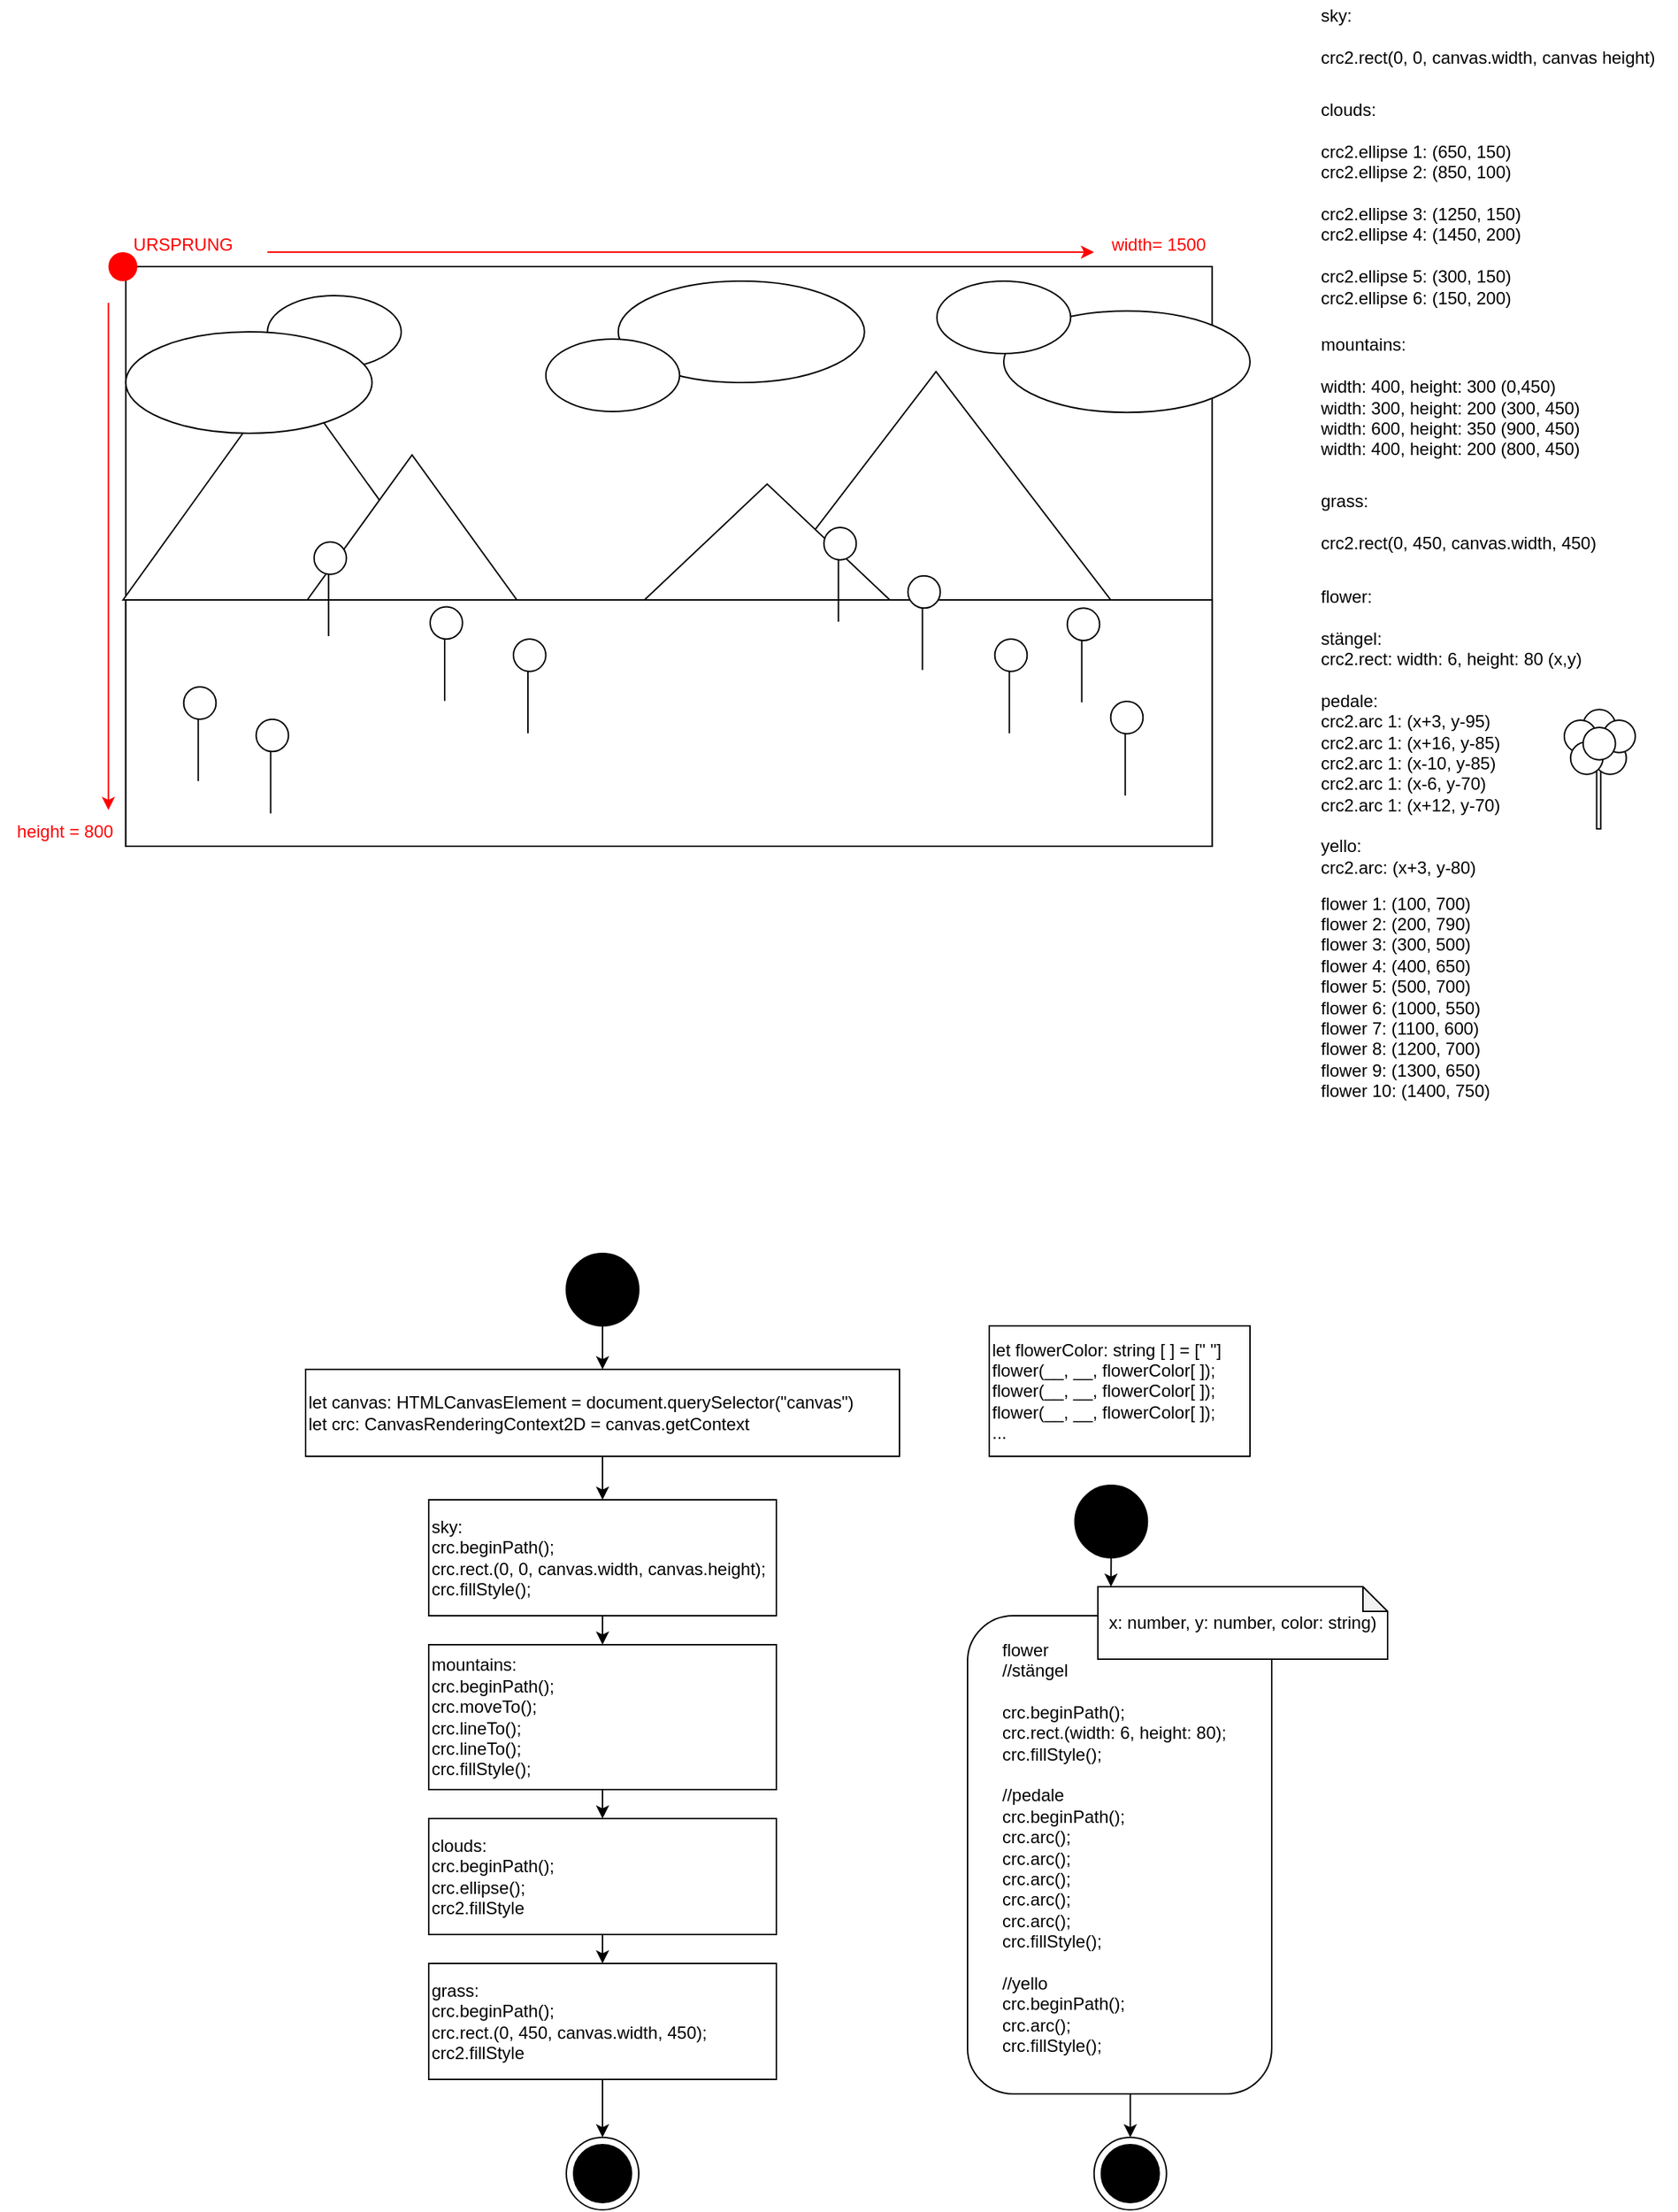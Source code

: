 <mxfile version="14.6.13" type="device"><diagram id="CB3VdxcIu9SX_x98VI6c" name="Page-1"><mxGraphModel dx="2011" dy="1069" grid="1" gridSize="10" guides="1" tooltips="1" connect="1" arrows="1" fold="1" page="1" pageScale="1" pageWidth="1169" pageHeight="827" math="0" shadow="0"><root><mxCell id="0"/><mxCell id="1" parent="0"/><mxCell id="Avsr7Xdw9o1VENiM4Kz9-10" value="" style="rounded=0;whiteSpace=wrap;html=1;fillColor=none;" vertex="1" parent="1"><mxGeometry x="1102.33" y="556.99" width="2.85" height="60" as="geometry"/></mxCell><mxCell id="6sSe7KlFRVSt4GX3rTPw-1" value="" style="rounded=0;whiteSpace=wrap;html=1;" parent="1" vertex="1"><mxGeometry x="86.84" y="229" width="750" height="400" as="geometry"/></mxCell><mxCell id="6sSe7KlFRVSt4GX3rTPw-2" value="" style="rounded=0;whiteSpace=wrap;html=1;" parent="1" vertex="1"><mxGeometry x="86.84" y="459.0" width="750" height="170" as="geometry"/></mxCell><mxCell id="jPpT3p6YUMCDIQQB51Po-1" value="" style="triangle;whiteSpace=wrap;html=1;rotation=-90;" parent="1" vertex="1"><mxGeometry x="567.47" y="259.63" width="157.5" height="241.25" as="geometry"/></mxCell><mxCell id="jPpT3p6YUMCDIQQB51Po-2" value="" style="triangle;whiteSpace=wrap;html=1;rotation=-90;" parent="1" vertex="1"><mxGeometry x="489.65" y="334.32" width="80" height="169.37" as="geometry"/></mxCell><mxCell id="jPpT3p6YUMCDIQQB51Po-3" value="" style="triangle;whiteSpace=wrap;html=1;rotation=-90;" parent="1" vertex="1"><mxGeometry x="119.49" y="266.98" width="157.5" height="226.56" as="geometry"/></mxCell><mxCell id="jPpT3p6YUMCDIQQB51Po-4" value="" style="triangle;whiteSpace=wrap;html=1;rotation=-90;" parent="1" vertex="1"><mxGeometry x="234.49" y="336.67" width="100" height="144.68" as="geometry"/></mxCell><mxCell id="jPpT3p6YUMCDIQQB51Po-6" value="" style="ellipse;whiteSpace=wrap;html=1;" parent="1" vertex="1"><mxGeometry x="426.84" y="239" width="170" height="70" as="geometry"/></mxCell><mxCell id="jPpT3p6YUMCDIQQB51Po-7" value="" style="ellipse;whiteSpace=wrap;html=1;" parent="1" vertex="1"><mxGeometry x="376.84" y="279.0" width="92.35" height="50" as="geometry"/></mxCell><mxCell id="jPpT3p6YUMCDIQQB51Po-8" value="" style="ellipse;whiteSpace=wrap;html=1;" parent="1" vertex="1"><mxGeometry x="693" y="259.63" width="170" height="70" as="geometry"/></mxCell><mxCell id="jPpT3p6YUMCDIQQB51Po-9" value="" style="ellipse;whiteSpace=wrap;html=1;" parent="1" vertex="1"><mxGeometry x="646.84" y="239" width="92.35" height="50" as="geometry"/></mxCell><mxCell id="jPpT3p6YUMCDIQQB51Po-10" value="" style="ellipse;whiteSpace=wrap;html=1;" parent="1" vertex="1"><mxGeometry x="184.64" y="249" width="92.35" height="50" as="geometry"/></mxCell><mxCell id="jPpT3p6YUMCDIQQB51Po-11" value="" style="ellipse;whiteSpace=wrap;html=1;" parent="1" vertex="1"><mxGeometry x="86.84" y="274.0" width="170" height="70" as="geometry"/></mxCell><mxCell id="jPpT3p6YUMCDIQQB51Po-13" value="" style="endArrow=none;html=1;" parent="1" edge="1"><mxGeometry width="50" height="50" relative="1" as="geometry"><mxPoint x="136.84" y="584.01" as="sourcePoint"/><mxPoint x="136.84" y="534" as="targetPoint"/></mxGeometry></mxCell><mxCell id="jPpT3p6YUMCDIQQB51Po-14" value="" style="ellipse;whiteSpace=wrap;html=1;aspect=fixed;" parent="1" vertex="1"><mxGeometry x="126.84" y="519" width="22.33" height="22.33" as="geometry"/></mxCell><mxCell id="jPpT3p6YUMCDIQQB51Po-15" value="" style="endArrow=none;html=1;" parent="1" edge="1"><mxGeometry width="50" height="50" relative="1" as="geometry"><mxPoint x="226.84" y="484.01" as="sourcePoint"/><mxPoint x="226.84" y="434.0" as="targetPoint"/></mxGeometry></mxCell><mxCell id="jPpT3p6YUMCDIQQB51Po-16" value="" style="ellipse;whiteSpace=wrap;html=1;aspect=fixed;" parent="1" vertex="1"><mxGeometry x="216.84" y="419.0" width="22.33" height="22.33" as="geometry"/></mxCell><mxCell id="jPpT3p6YUMCDIQQB51Po-17" value="" style="endArrow=none;html=1;" parent="1" edge="1"><mxGeometry width="50" height="50" relative="1" as="geometry"><mxPoint x="186.84" y="606.34" as="sourcePoint"/><mxPoint x="186.84" y="556.33" as="targetPoint"/></mxGeometry></mxCell><mxCell id="jPpT3p6YUMCDIQQB51Po-18" value="" style="ellipse;whiteSpace=wrap;html=1;aspect=fixed;" parent="1" vertex="1"><mxGeometry x="176.84" y="541.33" width="22.33" height="22.33" as="geometry"/></mxCell><mxCell id="jPpT3p6YUMCDIQQB51Po-19" value="" style="endArrow=none;html=1;" parent="1" edge="1"><mxGeometry width="50" height="50" relative="1" as="geometry"><mxPoint x="306.99" y="528.7" as="sourcePoint"/><mxPoint x="306.99" y="478.69" as="targetPoint"/></mxGeometry></mxCell><mxCell id="jPpT3p6YUMCDIQQB51Po-20" value="" style="ellipse;whiteSpace=wrap;html=1;aspect=fixed;" parent="1" vertex="1"><mxGeometry x="296.99" y="463.69" width="22.33" height="22.33" as="geometry"/></mxCell><mxCell id="jPpT3p6YUMCDIQQB51Po-21" value="" style="endArrow=none;html=1;" parent="1" edge="1"><mxGeometry width="50" height="50" relative="1" as="geometry"><mxPoint x="364.49" y="551.03" as="sourcePoint"/><mxPoint x="364.49" y="501.02" as="targetPoint"/></mxGeometry></mxCell><mxCell id="jPpT3p6YUMCDIQQB51Po-22" value="" style="ellipse;whiteSpace=wrap;html=1;aspect=fixed;" parent="1" vertex="1"><mxGeometry x="354.49" y="486.02" width="22.33" height="22.33" as="geometry"/></mxCell><mxCell id="jPpT3p6YUMCDIQQB51Po-23" value="" style="endArrow=none;html=1;" parent="1" edge="1"><mxGeometry width="50" height="50" relative="1" as="geometry"><mxPoint x="578.84" y="474.01" as="sourcePoint"/><mxPoint x="578.84" y="424.0" as="targetPoint"/></mxGeometry></mxCell><mxCell id="jPpT3p6YUMCDIQQB51Po-24" value="" style="ellipse;whiteSpace=wrap;html=1;aspect=fixed;" parent="1" vertex="1"><mxGeometry x="568.84" y="409.0" width="22.33" height="22.33" as="geometry"/></mxCell><mxCell id="jPpT3p6YUMCDIQQB51Po-25" value="" style="endArrow=none;html=1;" parent="1" edge="1"><mxGeometry width="50" height="50" relative="1" as="geometry"><mxPoint x="636.84" y="507.36" as="sourcePoint"/><mxPoint x="636.84" y="457.35" as="targetPoint"/></mxGeometry></mxCell><mxCell id="jPpT3p6YUMCDIQQB51Po-26" value="" style="ellipse;whiteSpace=wrap;html=1;aspect=fixed;" parent="1" vertex="1"><mxGeometry x="626.84" y="442.35" width="22.33" height="22.33" as="geometry"/></mxCell><mxCell id="jPpT3p6YUMCDIQQB51Po-27" value="" style="endArrow=none;html=1;" parent="1" edge="1"><mxGeometry width="50" height="50" relative="1" as="geometry"><mxPoint x="696.84" y="551.03" as="sourcePoint"/><mxPoint x="696.84" y="501.02" as="targetPoint"/></mxGeometry></mxCell><mxCell id="jPpT3p6YUMCDIQQB51Po-28" value="" style="ellipse;whiteSpace=wrap;html=1;aspect=fixed;" parent="1" vertex="1"><mxGeometry x="686.84" y="486.02" width="22.33" height="22.33" as="geometry"/></mxCell><mxCell id="jPpT3p6YUMCDIQQB51Po-29" value="" style="endArrow=none;html=1;" parent="1" edge="1"><mxGeometry width="50" height="50" relative="1" as="geometry"><mxPoint x="746.84" y="529.69" as="sourcePoint"/><mxPoint x="746.84" y="479.68" as="targetPoint"/></mxGeometry></mxCell><mxCell id="jPpT3p6YUMCDIQQB51Po-30" value="" style="ellipse;whiteSpace=wrap;html=1;aspect=fixed;" parent="1" vertex="1"><mxGeometry x="736.84" y="464.68" width="22.33" height="22.33" as="geometry"/></mxCell><mxCell id="jPpT3p6YUMCDIQQB51Po-31" value="" style="endArrow=none;html=1;" parent="1" edge="1"><mxGeometry width="50" height="50" relative="1" as="geometry"><mxPoint x="776.84" y="594.01" as="sourcePoint"/><mxPoint x="776.84" y="544" as="targetPoint"/></mxGeometry></mxCell><mxCell id="jPpT3p6YUMCDIQQB51Po-32" value="" style="ellipse;whiteSpace=wrap;html=1;aspect=fixed;" parent="1" vertex="1"><mxGeometry x="766.84" y="529" width="22.33" height="22.33" as="geometry"/></mxCell><mxCell id="jPpT3p6YUMCDIQQB51Po-33" value="&lt;font color=&quot;#ff0000&quot;&gt;width= 1500&lt;/font&gt;" style="text;html=1;strokeColor=none;fillColor=none;align=center;verticalAlign=middle;whiteSpace=wrap;rounded=0;" parent="1" vertex="1"><mxGeometry x="755.35" y="204" width="90" height="20" as="geometry"/></mxCell><mxCell id="jPpT3p6YUMCDIQQB51Po-34" value="&lt;font color=&quot;#ff0000&quot;&gt;height = 800&lt;/font&gt;" style="text;html=1;strokeColor=none;fillColor=none;align=center;verticalAlign=middle;whiteSpace=wrap;rounded=0;" parent="1" vertex="1"><mxGeometry y="609" width="90" height="20" as="geometry"/></mxCell><mxCell id="jPpT3p6YUMCDIQQB51Po-36" value="sky: &lt;br&gt;&lt;br&gt;crc2.rect(0, 0, canvas.width, canvas height)" style="text;html=1;strokeColor=none;fillColor=none;align=left;verticalAlign=middle;whiteSpace=wrap;rounded=0;" parent="1" vertex="1"><mxGeometry x="910.26" y="45" width="241" height="50" as="geometry"/></mxCell><mxCell id="jPpT3p6YUMCDIQQB51Po-41" value="" style="ellipse;whiteSpace=wrap;html=1;aspect=fixed;" parent="1" vertex="1"><mxGeometry x="1100.48" y="556.99" width="22.33" height="22.33" as="geometry"/></mxCell><mxCell id="jPpT3p6YUMCDIQQB51Po-42" value="" style="ellipse;whiteSpace=wrap;html=1;aspect=fixed;" parent="1" vertex="1"><mxGeometry x="1092.99" y="534.66" width="22.33" height="22.33" as="geometry"/></mxCell><mxCell id="jPpT3p6YUMCDIQQB51Po-43" value="" style="ellipse;whiteSpace=wrap;html=1;aspect=fixed;" parent="1" vertex="1"><mxGeometry x="1106.67" y="541.99" width="22.33" height="22.33" as="geometry"/></mxCell><mxCell id="jPpT3p6YUMCDIQQB51Po-44" value="" style="ellipse;whiteSpace=wrap;html=1;aspect=fixed;" parent="1" vertex="1"><mxGeometry x="1080" y="541.99" width="22.33" height="22.33" as="geometry"/></mxCell><mxCell id="jPpT3p6YUMCDIQQB51Po-45" value="" style="ellipse;whiteSpace=wrap;html=1;aspect=fixed;" parent="1" vertex="1"><mxGeometry x="1084.34" y="556.99" width="22.33" height="22.33" as="geometry"/></mxCell><mxCell id="jPpT3p6YUMCDIQQB51Po-40" value="" style="ellipse;whiteSpace=wrap;html=1;aspect=fixed;" parent="1" vertex="1"><mxGeometry x="1092.99" y="546.99" width="22.33" height="22.33" as="geometry"/></mxCell><mxCell id="vpTJLi-QxFz0uyBYNuHy-1" value="grass: &lt;br&gt;&lt;br&gt;crc2.rect(0, 450, canvas.width, 450)" style="text;html=1;strokeColor=none;fillColor=none;align=left;verticalAlign=middle;whiteSpace=wrap;rounded=0;" parent="1" vertex="1"><mxGeometry x="910" y="379.66" width="241" height="50" as="geometry"/></mxCell><mxCell id="vpTJLi-QxFz0uyBYNuHy-2" value="mountains:&lt;br&gt;&lt;br&gt;width: 400, height: 300 (0,450)&lt;br&gt;width: 300, height: 200 (300, 450)&lt;br&gt;width: 600, height: 350 (900, 450)&lt;br&gt;width: 400, height: 200 (800, 450)" style="text;html=1;strokeColor=none;fillColor=none;align=left;verticalAlign=middle;whiteSpace=wrap;rounded=0;" parent="1" vertex="1"><mxGeometry x="910.26" y="270" width="240.48" height="97.33" as="geometry"/></mxCell><mxCell id="vpTJLi-QxFz0uyBYNuHy-3" value="&lt;font face=&quot;helvetica&quot;&gt;clouds:&lt;br&gt;&lt;/font&gt;&lt;br&gt;crc2.ellipse 1: (650, 150)&lt;br&gt;crc2.ellipse 2: (850, 100)&lt;br&gt;&lt;br&gt;crc2.ellipse 3: (1250, 150)&lt;br&gt;crc2.ellipse 4: (1450, 200)&lt;br&gt;&lt;br&gt;crc2.ellipse 5: (300, 150)&lt;br&gt;crc2.ellipse 6: (150, 200)" style="text;whiteSpace=wrap;html=1;" parent="1" vertex="1"><mxGeometry x="910.26" y="107.33" width="240.52" height="150" as="geometry"/></mxCell><mxCell id="vpTJLi-QxFz0uyBYNuHy-4" value="flower:&lt;br&gt;&lt;br&gt;stängel:&amp;nbsp;&lt;br&gt;crc2.rect: width: 6, height: 80 (x,y)&lt;br&gt;&lt;br&gt;pedale:&lt;br&gt;crc2.arc 1: (x+3, y-95)&lt;br&gt;crc2.arc 1: (x+16, y-85)&lt;br&gt;crc2.arc 1: (x-10, y-85)&lt;br&gt;crc2.arc 1: (x-6, y-70)&lt;br&gt;crc2.arc 1: (x+12, y-70)&lt;br&gt;&lt;br&gt;yello:&lt;br&gt;crc2.arc: (x+3, y-80)" style="text;html=1;strokeColor=none;fillColor=none;align=left;verticalAlign=middle;whiteSpace=wrap;rounded=0;" parent="1" vertex="1"><mxGeometry x="910.26" y="435.0" width="247" height="230" as="geometry"/></mxCell><mxCell id="j-NqJyghm_Bu8OuDqNZ3-16" style="edgeStyle=orthogonalEdgeStyle;rounded=0;orthogonalLoop=1;jettySize=auto;html=1;exitX=0.5;exitY=1;exitDx=0;exitDy=0;entryX=0.5;entryY=0;entryDx=0;entryDy=0;" parent="1" source="j-NqJyghm_Bu8OuDqNZ3-2" target="j-NqJyghm_Bu8OuDqNZ3-3" edge="1"><mxGeometry relative="1" as="geometry"/></mxCell><mxCell id="j-NqJyghm_Bu8OuDqNZ3-2" value="" style="ellipse;whiteSpace=wrap;html=1;aspect=fixed;fillColor=#000000;" parent="1" vertex="1"><mxGeometry x="391" y="910" width="50" height="50" as="geometry"/></mxCell><mxCell id="j-NqJyghm_Bu8OuDqNZ3-17" style="edgeStyle=orthogonalEdgeStyle;rounded=0;orthogonalLoop=1;jettySize=auto;html=1;exitX=0.5;exitY=1;exitDx=0;exitDy=0;entryX=0.5;entryY=0;entryDx=0;entryDy=0;" parent="1" source="j-NqJyghm_Bu8OuDqNZ3-3" target="j-NqJyghm_Bu8OuDqNZ3-7" edge="1"><mxGeometry relative="1" as="geometry"/></mxCell><mxCell id="j-NqJyghm_Bu8OuDqNZ3-3" value="let canvas: HTMLCanvasElement = document.querySelector(&quot;canvas&quot;)&lt;br&gt;let crc: CanvasRenderingContext2D = canvas.getContext" style="rounded=0;whiteSpace=wrap;html=1;align=left;" parent="1" vertex="1"><mxGeometry x="211" y="990" width="410" height="60" as="geometry"/></mxCell><mxCell id="j-NqJyghm_Bu8OuDqNZ3-4" value="" style="ellipse;whiteSpace=wrap;html=1;aspect=fixed;fillColor=#000000;" parent="1" vertex="1"><mxGeometry x="396" y="1525" width="40" height="40" as="geometry"/></mxCell><mxCell id="j-NqJyghm_Bu8OuDqNZ3-5" value="" style="ellipse;whiteSpace=wrap;html=1;aspect=fixed;fillColor=none;shadow=0;strokeColor=#000000;" parent="1" vertex="1"><mxGeometry x="391" y="1520" width="50" height="50" as="geometry"/></mxCell><mxCell id="j-NqJyghm_Bu8OuDqNZ3-18" style="edgeStyle=orthogonalEdgeStyle;rounded=0;orthogonalLoop=1;jettySize=auto;html=1;exitX=0.5;exitY=1;exitDx=0;exitDy=0;entryX=0.5;entryY=0;entryDx=0;entryDy=0;" parent="1" source="j-NqJyghm_Bu8OuDqNZ3-7" target="j-NqJyghm_Bu8OuDqNZ3-10" edge="1"><mxGeometry relative="1" as="geometry"/></mxCell><mxCell id="j-NqJyghm_Bu8OuDqNZ3-7" value="sky:&lt;br&gt;crc.beginPath();&lt;br&gt;crc.rect.(0, 0, canvas.width, canvas.height);&lt;br&gt;crc.fillStyle();" style="rounded=0;whiteSpace=wrap;html=1;shadow=0;strokeColor=#000000;fillColor=none;align=left;" parent="1" vertex="1"><mxGeometry x="296" y="1080" width="240" height="80" as="geometry"/></mxCell><mxCell id="j-NqJyghm_Bu8OuDqNZ3-21" style="edgeStyle=orthogonalEdgeStyle;rounded=0;orthogonalLoop=1;jettySize=auto;html=1;exitX=0.5;exitY=1;exitDx=0;exitDy=0;entryX=0.5;entryY=0;entryDx=0;entryDy=0;" parent="1" source="j-NqJyghm_Bu8OuDqNZ3-9" target="j-NqJyghm_Bu8OuDqNZ3-5" edge="1"><mxGeometry relative="1" as="geometry"/></mxCell><mxCell id="j-NqJyghm_Bu8OuDqNZ3-9" value="grass:&lt;br&gt;crc.beginPath();&lt;br&gt;crc.rect.(0, 450, canvas.width, 450);&lt;br&gt;crc2.fillStyle" style="rounded=0;whiteSpace=wrap;html=1;shadow=0;strokeColor=#000000;fillColor=none;align=left;" parent="1" vertex="1"><mxGeometry x="296" y="1400" width="240" height="80" as="geometry"/></mxCell><mxCell id="j-NqJyghm_Bu8OuDqNZ3-19" style="edgeStyle=orthogonalEdgeStyle;rounded=0;orthogonalLoop=1;jettySize=auto;html=1;exitX=0.5;exitY=1;exitDx=0;exitDy=0;entryX=0.5;entryY=0;entryDx=0;entryDy=0;" parent="1" source="j-NqJyghm_Bu8OuDqNZ3-10" target="j-NqJyghm_Bu8OuDqNZ3-11" edge="1"><mxGeometry relative="1" as="geometry"/></mxCell><mxCell id="j-NqJyghm_Bu8OuDqNZ3-10" value="mountains:&lt;br&gt;crc.beginPath();&lt;br&gt;crc.moveTo();&lt;br&gt;crc.lineTo();&lt;br&gt;crc.lineTo();&lt;br&gt;crc.fillStyle();" style="rounded=0;whiteSpace=wrap;html=1;shadow=0;strokeColor=#000000;fillColor=none;align=left;" parent="1" vertex="1"><mxGeometry x="296" y="1180" width="240" height="100" as="geometry"/></mxCell><mxCell id="j-NqJyghm_Bu8OuDqNZ3-20" style="edgeStyle=orthogonalEdgeStyle;rounded=0;orthogonalLoop=1;jettySize=auto;html=1;exitX=0.5;exitY=1;exitDx=0;exitDy=0;entryX=0.5;entryY=0;entryDx=0;entryDy=0;" parent="1" source="j-NqJyghm_Bu8OuDqNZ3-11" target="j-NqJyghm_Bu8OuDqNZ3-9" edge="1"><mxGeometry relative="1" as="geometry"/></mxCell><mxCell id="j-NqJyghm_Bu8OuDqNZ3-11" value="clouds:&lt;br&gt;crc.beginPath();&lt;br&gt;crc.ellipse();&lt;br&gt;crc2.fillStyle" style="rounded=0;whiteSpace=wrap;html=1;shadow=0;strokeColor=#000000;fillColor=none;align=left;" parent="1" vertex="1"><mxGeometry x="296" y="1300" width="240" height="80" as="geometry"/></mxCell><mxCell id="j-NqJyghm_Bu8OuDqNZ3-12" value="" style="rounded=1;whiteSpace=wrap;html=1;shadow=0;strokeColor=#000000;fillColor=none;align=left;" parent="1" vertex="1"><mxGeometry x="668" y="1160" width="210" height="330" as="geometry"/></mxCell><mxCell id="j-NqJyghm_Bu8OuDqNZ3-13" value="x: number, y: number, color: string)" style="shape=note;whiteSpace=wrap;html=1;backgroundOutline=1;darkOpacity=0.05;shadow=0;strokeColor=#000000;fillColor=#FFFFFF;size=17;" parent="1" vertex="1"><mxGeometry x="758" y="1140" width="200" height="50" as="geometry"/></mxCell><mxCell id="j-NqJyghm_Bu8OuDqNZ3-25" style="edgeStyle=orthogonalEdgeStyle;rounded=0;orthogonalLoop=1;jettySize=auto;html=1;exitX=0.5;exitY=1;exitDx=0;exitDy=0;entryX=0.5;entryY=0;entryDx=0;entryDy=0;" parent="1" source="j-NqJyghm_Bu8OuDqNZ3-14" target="j-NqJyghm_Bu8OuDqNZ3-24" edge="1"><mxGeometry relative="1" as="geometry"/></mxCell><mxCell id="j-NqJyghm_Bu8OuDqNZ3-14" value="&lt;span&gt;flower&lt;/span&gt;&lt;br&gt;&lt;span&gt;//stängel&lt;/span&gt;&lt;br&gt;&lt;br&gt;&lt;span&gt;crc.beginPath();&lt;/span&gt;&lt;br&gt;&lt;span&gt;crc.rect.(width: 6, height: 80);&lt;/span&gt;&lt;br&gt;&lt;span&gt;crc.fillStyle();&lt;/span&gt;&lt;br&gt;&lt;br&gt;&lt;span&gt;//pedale&lt;/span&gt;&lt;br&gt;&lt;span&gt;crc.beginPath();&lt;/span&gt;&lt;br&gt;&lt;span&gt;crc.arc();&lt;/span&gt;&lt;br&gt;&lt;span&gt;crc.arc();&lt;/span&gt;&lt;br&gt;&lt;span&gt;crc.arc();&lt;/span&gt;&lt;br&gt;&lt;span&gt;crc.arc();&lt;/span&gt;&lt;br&gt;&lt;span&gt;crc.arc();&lt;/span&gt;&lt;br&gt;&lt;span&gt;crc.fillStyle();&lt;/span&gt;&lt;br&gt;&lt;br&gt;&lt;span&gt;//yello&lt;/span&gt;&lt;br&gt;&lt;span&gt;crc.beginPath();&lt;/span&gt;&lt;br&gt;&lt;span&gt;crc.arc();&lt;/span&gt;&lt;br&gt;&lt;span&gt;crc.fillStyle();&lt;/span&gt;" style="text;html=1;strokeColor=none;fillColor=none;align=left;verticalAlign=middle;whiteSpace=wrap;rounded=0;shadow=0;" parent="1" vertex="1"><mxGeometry x="690.35" y="1150" width="180" height="340" as="geometry"/></mxCell><mxCell id="j-NqJyghm_Bu8OuDqNZ3-22" style="edgeStyle=orthogonalEdgeStyle;rounded=0;orthogonalLoop=1;jettySize=auto;html=1;exitX=0.5;exitY=1;exitDx=0;exitDy=0;entryX=0.045;entryY=0;entryDx=0;entryDy=0;entryPerimeter=0;" parent="1" source="j-NqJyghm_Bu8OuDqNZ3-15" target="j-NqJyghm_Bu8OuDqNZ3-13" edge="1"><mxGeometry relative="1" as="geometry"/></mxCell><mxCell id="j-NqJyghm_Bu8OuDqNZ3-15" value="" style="ellipse;whiteSpace=wrap;html=1;aspect=fixed;fillColor=#000000;" parent="1" vertex="1"><mxGeometry x="742.17" y="1070" width="50" height="50" as="geometry"/></mxCell><mxCell id="j-NqJyghm_Bu8OuDqNZ3-23" value="" style="ellipse;whiteSpace=wrap;html=1;aspect=fixed;fillColor=#000000;" parent="1" vertex="1"><mxGeometry x="760.35" y="1525" width="40" height="40" as="geometry"/></mxCell><mxCell id="j-NqJyghm_Bu8OuDqNZ3-24" value="" style="ellipse;whiteSpace=wrap;html=1;aspect=fixed;fillColor=none;shadow=0;strokeColor=#000000;" parent="1" vertex="1"><mxGeometry x="755.35" y="1520" width="50" height="50" as="geometry"/></mxCell><mxCell id="j-NqJyghm_Bu8OuDqNZ3-26" value="let flowerColor: string [ ] = [&quot; &quot;]&lt;br&gt;flower(__, __, flowerColor[ ]);&lt;br&gt;flower(__, __, flowerColor[ ]);&lt;br&gt;flower(__, __, flowerColor[ ]);&lt;br&gt;..." style="rounded=0;whiteSpace=wrap;html=1;shadow=0;strokeColor=#000000;fillColor=#FFFFFF;align=left;" parent="1" vertex="1"><mxGeometry x="683" y="960" width="180" height="90" as="geometry"/></mxCell><mxCell id="Avsr7Xdw9o1VENiM4Kz9-1" value="" style="ellipse;whiteSpace=wrap;html=1;aspect=fixed;fillColor=#FF0000;strokeColor=none;" vertex="1" parent="1"><mxGeometry x="74.84" y="219" width="20" height="20" as="geometry"/></mxCell><mxCell id="Avsr7Xdw9o1VENiM4Kz9-2" value="&lt;font color=&quot;#ff0000&quot;&gt;URSPRUNG&lt;/font&gt;" style="text;html=1;strokeColor=none;fillColor=none;align=center;verticalAlign=middle;whiteSpace=wrap;rounded=0;" vertex="1" parent="1"><mxGeometry x="75.84" y="199" width="101" height="30" as="geometry"/></mxCell><mxCell id="Avsr7Xdw9o1VENiM4Kz9-3" value="" style="endArrow=classic;html=1;entryX=0;entryY=0.75;entryDx=0;entryDy=0;fillColor=#FF0000;strokeColor=#FF0000;" edge="1" parent="1" target="jPpT3p6YUMCDIQQB51Po-33"><mxGeometry width="50" height="50" relative="1" as="geometry"><mxPoint x="184.64" y="219" as="sourcePoint"/><mxPoint x="234.64" y="169" as="targetPoint"/></mxGeometry></mxCell><mxCell id="Avsr7Xdw9o1VENiM4Kz9-7" value="" style="endArrow=classic;html=1;strokeColor=#FF0000;fillColor=#FF0000;" edge="1" parent="1"><mxGeometry width="50" height="50" relative="1" as="geometry"><mxPoint x="74.84" y="254" as="sourcePoint"/><mxPoint x="74.84" y="604" as="targetPoint"/></mxGeometry></mxCell><mxCell id="Avsr7Xdw9o1VENiM4Kz9-8" value="flower 1: (100, 700)&lt;br&gt;flower 2: (200, 790)&lt;br&gt;flower 3: (300, 500)&lt;br&gt;flower 4: (400, 650)&lt;br&gt;flower 5: (500, 700)&lt;br&gt;&lt;span style=&quot;font-family: &amp;#34;helvetica&amp;#34;&quot;&gt;flower 6: (1000, 550)&lt;/span&gt;&lt;br style=&quot;font-family: &amp;#34;helvetica&amp;#34;&quot;&gt;&lt;span style=&quot;font-family: &amp;#34;helvetica&amp;#34;&quot;&gt;flower 7: (1100, 600)&lt;/span&gt;&lt;br style=&quot;font-family: &amp;#34;helvetica&amp;#34;&quot;&gt;&lt;span style=&quot;font-family: &amp;#34;helvetica&amp;#34;&quot;&gt;flower 8: (1200, 700)&lt;/span&gt;&lt;br style=&quot;font-family: &amp;#34;helvetica&amp;#34;&quot;&gt;&lt;span style=&quot;font-family: &amp;#34;helvetica&amp;#34;&quot;&gt;flower 9: (1300, 650)&lt;/span&gt;&lt;br style=&quot;font-family: &amp;#34;helvetica&amp;#34;&quot;&gt;&lt;span style=&quot;font-family: &amp;#34;helvetica&amp;#34;&quot;&gt;flower 10: (1400, 750)&lt;/span&gt;" style="text;html=1;strokeColor=none;fillColor=none;align=left;verticalAlign=middle;whiteSpace=wrap;rounded=0;" vertex="1" parent="1"><mxGeometry x="910.26" y="653.83" width="160" height="158.83" as="geometry"/></mxCell></root></mxGraphModel></diagram></mxfile>